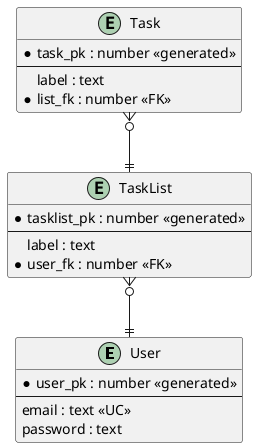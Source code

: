 @startuml

/'
Zero or One	|o--
Exactly One	||--
Zero or Many	}o--
One or Many	}|--
'/

entity User{
    *user_pk : number <<generated>>
    --
    email : text <<UC>>
    password : text
}

entity Task{
    *task_pk : number <<generated>>
    --
    label : text
    *list_fk : number <<FK>>
}

entity TaskList{
    *tasklist_pk : number <<generated>>
    --
    label : text
    *user_fk : number <<FK>>
}

TaskList }o--|| User
Task }o--|| TaskList

@enduml